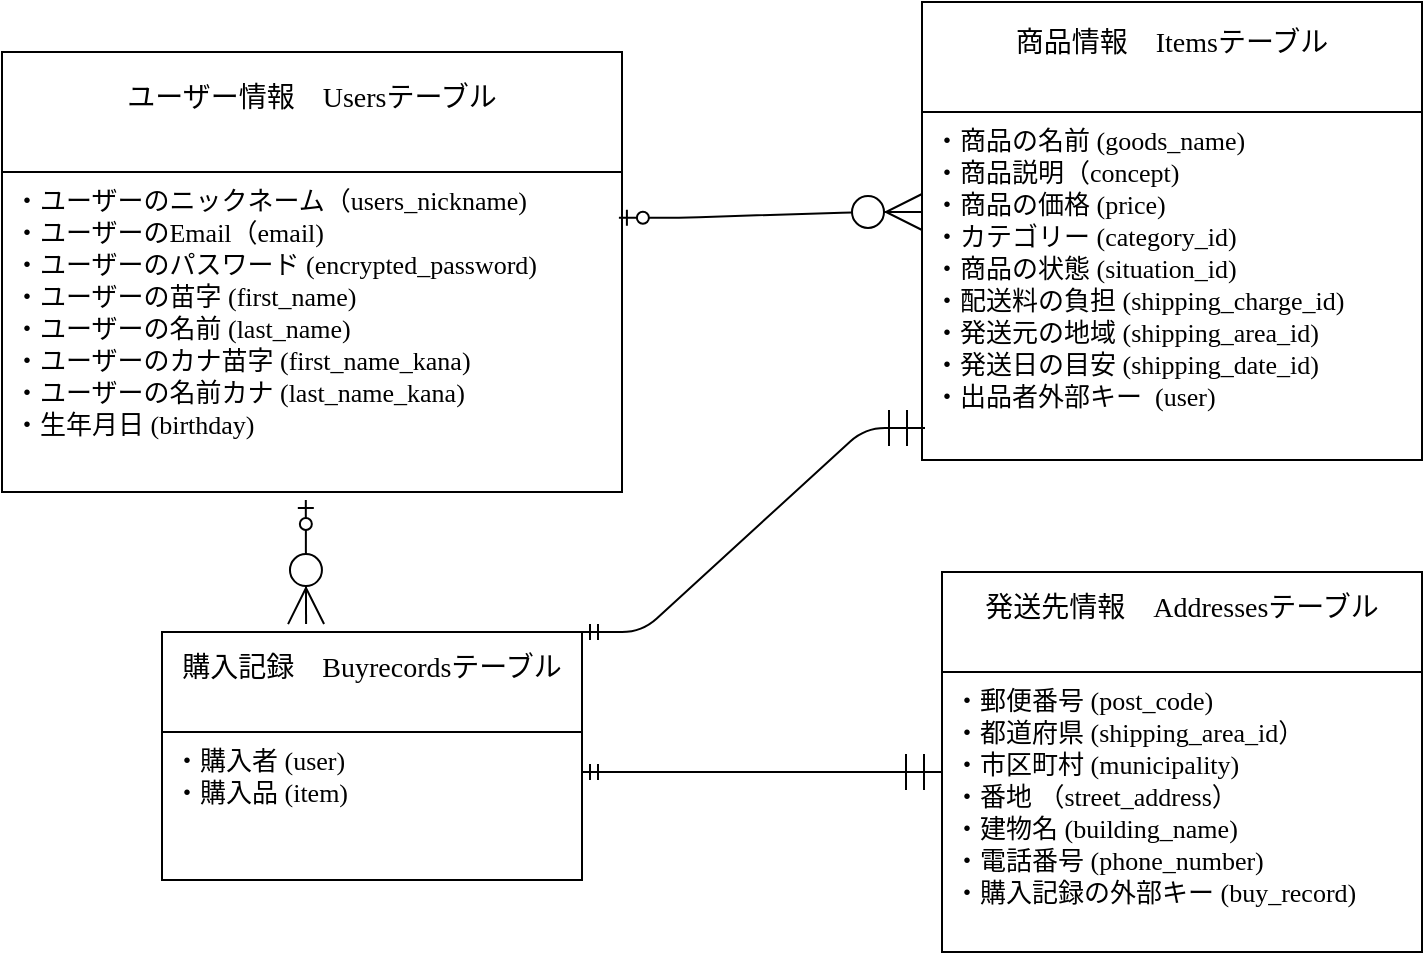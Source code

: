 <mxfile>
    <diagram id="xWJgHjZLfQHoiCxR8gPF" name="ページ1">
        <mxGraphModel dx="531" dy="532" grid="1" gridSize="10" guides="1" tooltips="1" connect="1" arrows="1" fold="1" page="1" pageScale="1" pageWidth="827" pageHeight="1169" math="0" shadow="0">
            <root>
                <mxCell id="0"/>
                <mxCell id="1" parent="0"/>
                <mxCell id="2" value="購入記録　Buyrecordsテーブル&#10;" style="swimlane;fontStyle=0;childLayout=stackLayout;horizontal=1;startSize=50;horizontalStack=0;resizeParent=1;resizeParentMax=0;resizeLast=0;collapsible=1;marginBottom=0;align=center;fontSize=14;hachureGap=4;fontFamily=Garamond;" parent="1" vertex="1">
                    <mxGeometry x="100" y="360" width="210" height="124" as="geometry"/>
                </mxCell>
                <mxCell id="3" value="・購入者 (user)&#10;・購入品 (item)" style="text;strokeColor=none;fillColor=none;spacingLeft=4;spacingRight=4;overflow=hidden;rotatable=0;points=[[0,0.5],[1,0.5]];portConstraint=eastwest;fontSize=13;hachureGap=4;fontFamily=Garamond;sketch=1;curveFitting=1;jiggle=2;" parent="2" vertex="1">
                    <mxGeometry y="50" width="210" height="74" as="geometry"/>
                </mxCell>
                <mxCell id="6" value="発送先情報　Addressesテーブル&#10;" style="swimlane;fontStyle=0;childLayout=stackLayout;horizontal=1;startSize=50;horizontalStack=0;resizeParent=1;resizeParentMax=0;resizeLast=0;collapsible=1;marginBottom=0;align=center;fontSize=14;hachureGap=4;fontFamily=Garamond;" parent="1" vertex="1">
                    <mxGeometry x="490" y="330" width="240" height="190" as="geometry"/>
                </mxCell>
                <mxCell id="7" value="・郵便番号 (post_code)&#10;・都道府県 (shipping_area_id）&#10;・市区町村 (municipality)&#10;・番地 （street_address）&#10;・建物名 (building_name)&#10;・電話番号 (phone_number)&#10;・購入記録の外部キー (buy_record)&#10;" style="text;strokeColor=none;fillColor=none;spacingLeft=4;spacingRight=4;overflow=hidden;rotatable=0;points=[[0,0.5],[1,0.5]];portConstraint=eastwest;fontSize=13;hachureGap=4;fontFamily=Garamond;sketch=1;curveFitting=1;jiggle=2;" parent="6" vertex="1">
                    <mxGeometry y="50" width="240" height="140" as="geometry"/>
                </mxCell>
                <mxCell id="10" value="商品情報　Itemsテーブル&#10;" style="swimlane;fontStyle=0;childLayout=stackLayout;horizontal=1;startSize=55;horizontalStack=0;resizeParent=1;resizeParentMax=0;resizeLast=0;collapsible=1;marginBottom=0;align=center;fontSize=14;hachureGap=4;fontFamily=Garamond;" parent="1" vertex="1">
                    <mxGeometry x="480" y="45" width="250" height="229" as="geometry"/>
                </mxCell>
                <mxCell id="11" value="・商品の名前 (goods_name)&#10;・商品説明（concept)&#10;・商品の価格 (price)&#10;・カテゴリー (category_id)&#10;・商品の状態 (situation_id)&#10;・配送料の負担 (shipping_charge_id)&#10;・発送元の地域 (shipping_area_id)&#10;・発送日の目安 (shipping_date_id)&#10;・出品者外部キー  (user)" style="text;strokeColor=none;fillColor=none;spacingLeft=4;spacingRight=4;overflow=hidden;rotatable=0;points=[[0,0.5],[1,0.5]];portConstraint=eastwest;fontSize=13;hachureGap=4;fontFamily=Garamond;" parent="10" vertex="1">
                    <mxGeometry y="55" width="250" height="174" as="geometry"/>
                </mxCell>
                <mxCell id="14" value="ユーザー情報　Usersテーブル&#10;" style="swimlane;fontStyle=0;childLayout=stackLayout;horizontal=1;startSize=60;horizontalStack=0;resizeParent=1;resizeParentMax=0;resizeLast=0;collapsible=1;marginBottom=0;align=center;fontSize=14;hachureGap=4;fontFamily=Garamond;" parent="1" vertex="1">
                    <mxGeometry x="20" y="70" width="310" height="220" as="geometry"/>
                </mxCell>
                <mxCell id="16" value="・ユーザーのニックネーム（users_nickname)&#10;・ユーザーのEmail（email)&#10;・ユーザーのパスワード (encrypted_password)&#10;・ユーザーの苗字 (first_name)&#10;・ユーザーの名前 (last_name)&#10;・ユーザーのカナ苗字 (first_name_kana)&#10;・ユーザーの名前カナ (last_name_kana)&#10;・生年月日 (birthday)&#10;" style="text;strokeColor=none;fillColor=none;spacingLeft=4;spacingRight=4;overflow=hidden;rotatable=0;points=[[0,0.5],[1,0.5]];portConstraint=eastwest;fontSize=13;hachureGap=4;fontFamily=Garamond;" parent="14" vertex="1">
                    <mxGeometry y="60" width="310" height="160" as="geometry"/>
                </mxCell>
                <mxCell id="25" value="" style="edgeStyle=entityRelationEdgeStyle;fontSize=12;html=1;endArrow=ERzeroToMany;startArrow=ERzeroToOne;sketch=0;hachureGap=4;jiggle=2;curveFitting=1;fontFamily=Garamond;endSize=16;sourcePerimeterSpacing=16;exitX=0.995;exitY=0.143;exitDx=0;exitDy=0;exitPerimeter=0;" parent="1" source="16" edge="1">
                    <mxGeometry width="100" height="100" relative="1" as="geometry">
                        <mxPoint x="300" y="150" as="sourcePoint"/>
                        <mxPoint x="480" y="150" as="targetPoint"/>
                    </mxGeometry>
                </mxCell>
                <mxCell id="30" value="" style="fontSize=12;html=1;endArrow=ERzeroToMany;startArrow=ERzeroToOne;sketch=0;hachureGap=4;jiggle=2;curveFitting=1;fontFamily=Garamond;endSize=16;sourcePerimeterSpacing=16;entryX=0.343;entryY=-0.032;entryDx=0;entryDy=0;entryPerimeter=0;exitX=0.49;exitY=1.025;exitDx=0;exitDy=0;exitPerimeter=0;" parent="1" source="16" target="2" edge="1">
                    <mxGeometry width="100" height="100" relative="1" as="geometry">
                        <mxPoint x="172" y="300" as="sourcePoint"/>
                        <mxPoint x="194" y="350" as="targetPoint"/>
                    </mxGeometry>
                </mxCell>
                <mxCell id="37" value="" style="edgeStyle=entityRelationEdgeStyle;fontSize=12;html=1;endArrow=ERmandOne;startArrow=ERmandOne;sketch=0;hachureGap=4;jiggle=2;curveFitting=1;fontFamily=Garamond;endSize=16;sourcePerimeterSpacing=16;" parent="1" edge="1">
                    <mxGeometry width="100" height="100" relative="1" as="geometry">
                        <mxPoint x="310" y="430" as="sourcePoint"/>
                        <mxPoint x="490" y="430" as="targetPoint"/>
                    </mxGeometry>
                </mxCell>
                <mxCell id="41" value="" style="edgeStyle=entityRelationEdgeStyle;fontSize=12;html=1;endArrow=ERmandOne;startArrow=ERmandOne;sketch=0;hachureGap=4;jiggle=2;curveFitting=1;fontFamily=Garamond;endSize=16;sourcePerimeterSpacing=16;exitX=1;exitY=0;exitDx=0;exitDy=0;entryX=0.006;entryY=0.908;entryDx=0;entryDy=0;entryPerimeter=0;" parent="1" source="2" target="11" edge="1">
                    <mxGeometry width="100" height="100" relative="1" as="geometry">
                        <mxPoint x="410" y="360" as="sourcePoint"/>
                        <mxPoint x="470" y="260" as="targetPoint"/>
                    </mxGeometry>
                </mxCell>
            </root>
        </mxGraphModel>
    </diagram>
</mxfile>